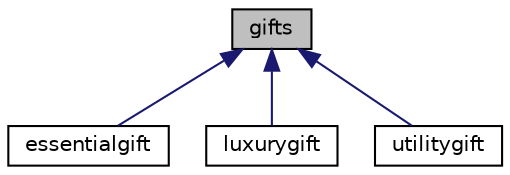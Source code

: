 digraph "gifts"
{
  edge [fontname="Helvetica",fontsize="10",labelfontname="Helvetica",labelfontsize="10"];
  node [fontname="Helvetica",fontsize="10",shape=record];
  Node1 [label="gifts",height=0.2,width=0.4,color="black", fillcolor="grey75", style="filled", fontcolor="black"];
  Node1 -> Node2 [dir="back",color="midnightblue",fontsize="10",style="solid",fontname="Helvetica"];
  Node2 [label="essentialgift",height=0.2,width=0.4,color="black", fillcolor="white", style="filled",URL="$classessentialgift.html",tooltip="Class essential gifts. "];
  Node1 -> Node3 [dir="back",color="midnightblue",fontsize="10",style="solid",fontname="Helvetica"];
  Node3 [label="luxurygift",height=0.2,width=0.4,color="black", fillcolor="white", style="filled",URL="$classluxurygift.html",tooltip="Class luxury gifts. "];
  Node1 -> Node4 [dir="back",color="midnightblue",fontsize="10",style="solid",fontname="Helvetica"];
  Node4 [label="utilitygift",height=0.2,width=0.4,color="black", fillcolor="white", style="filled",URL="$classutilitygift.html",tooltip="Class utility gifts. "];
}
